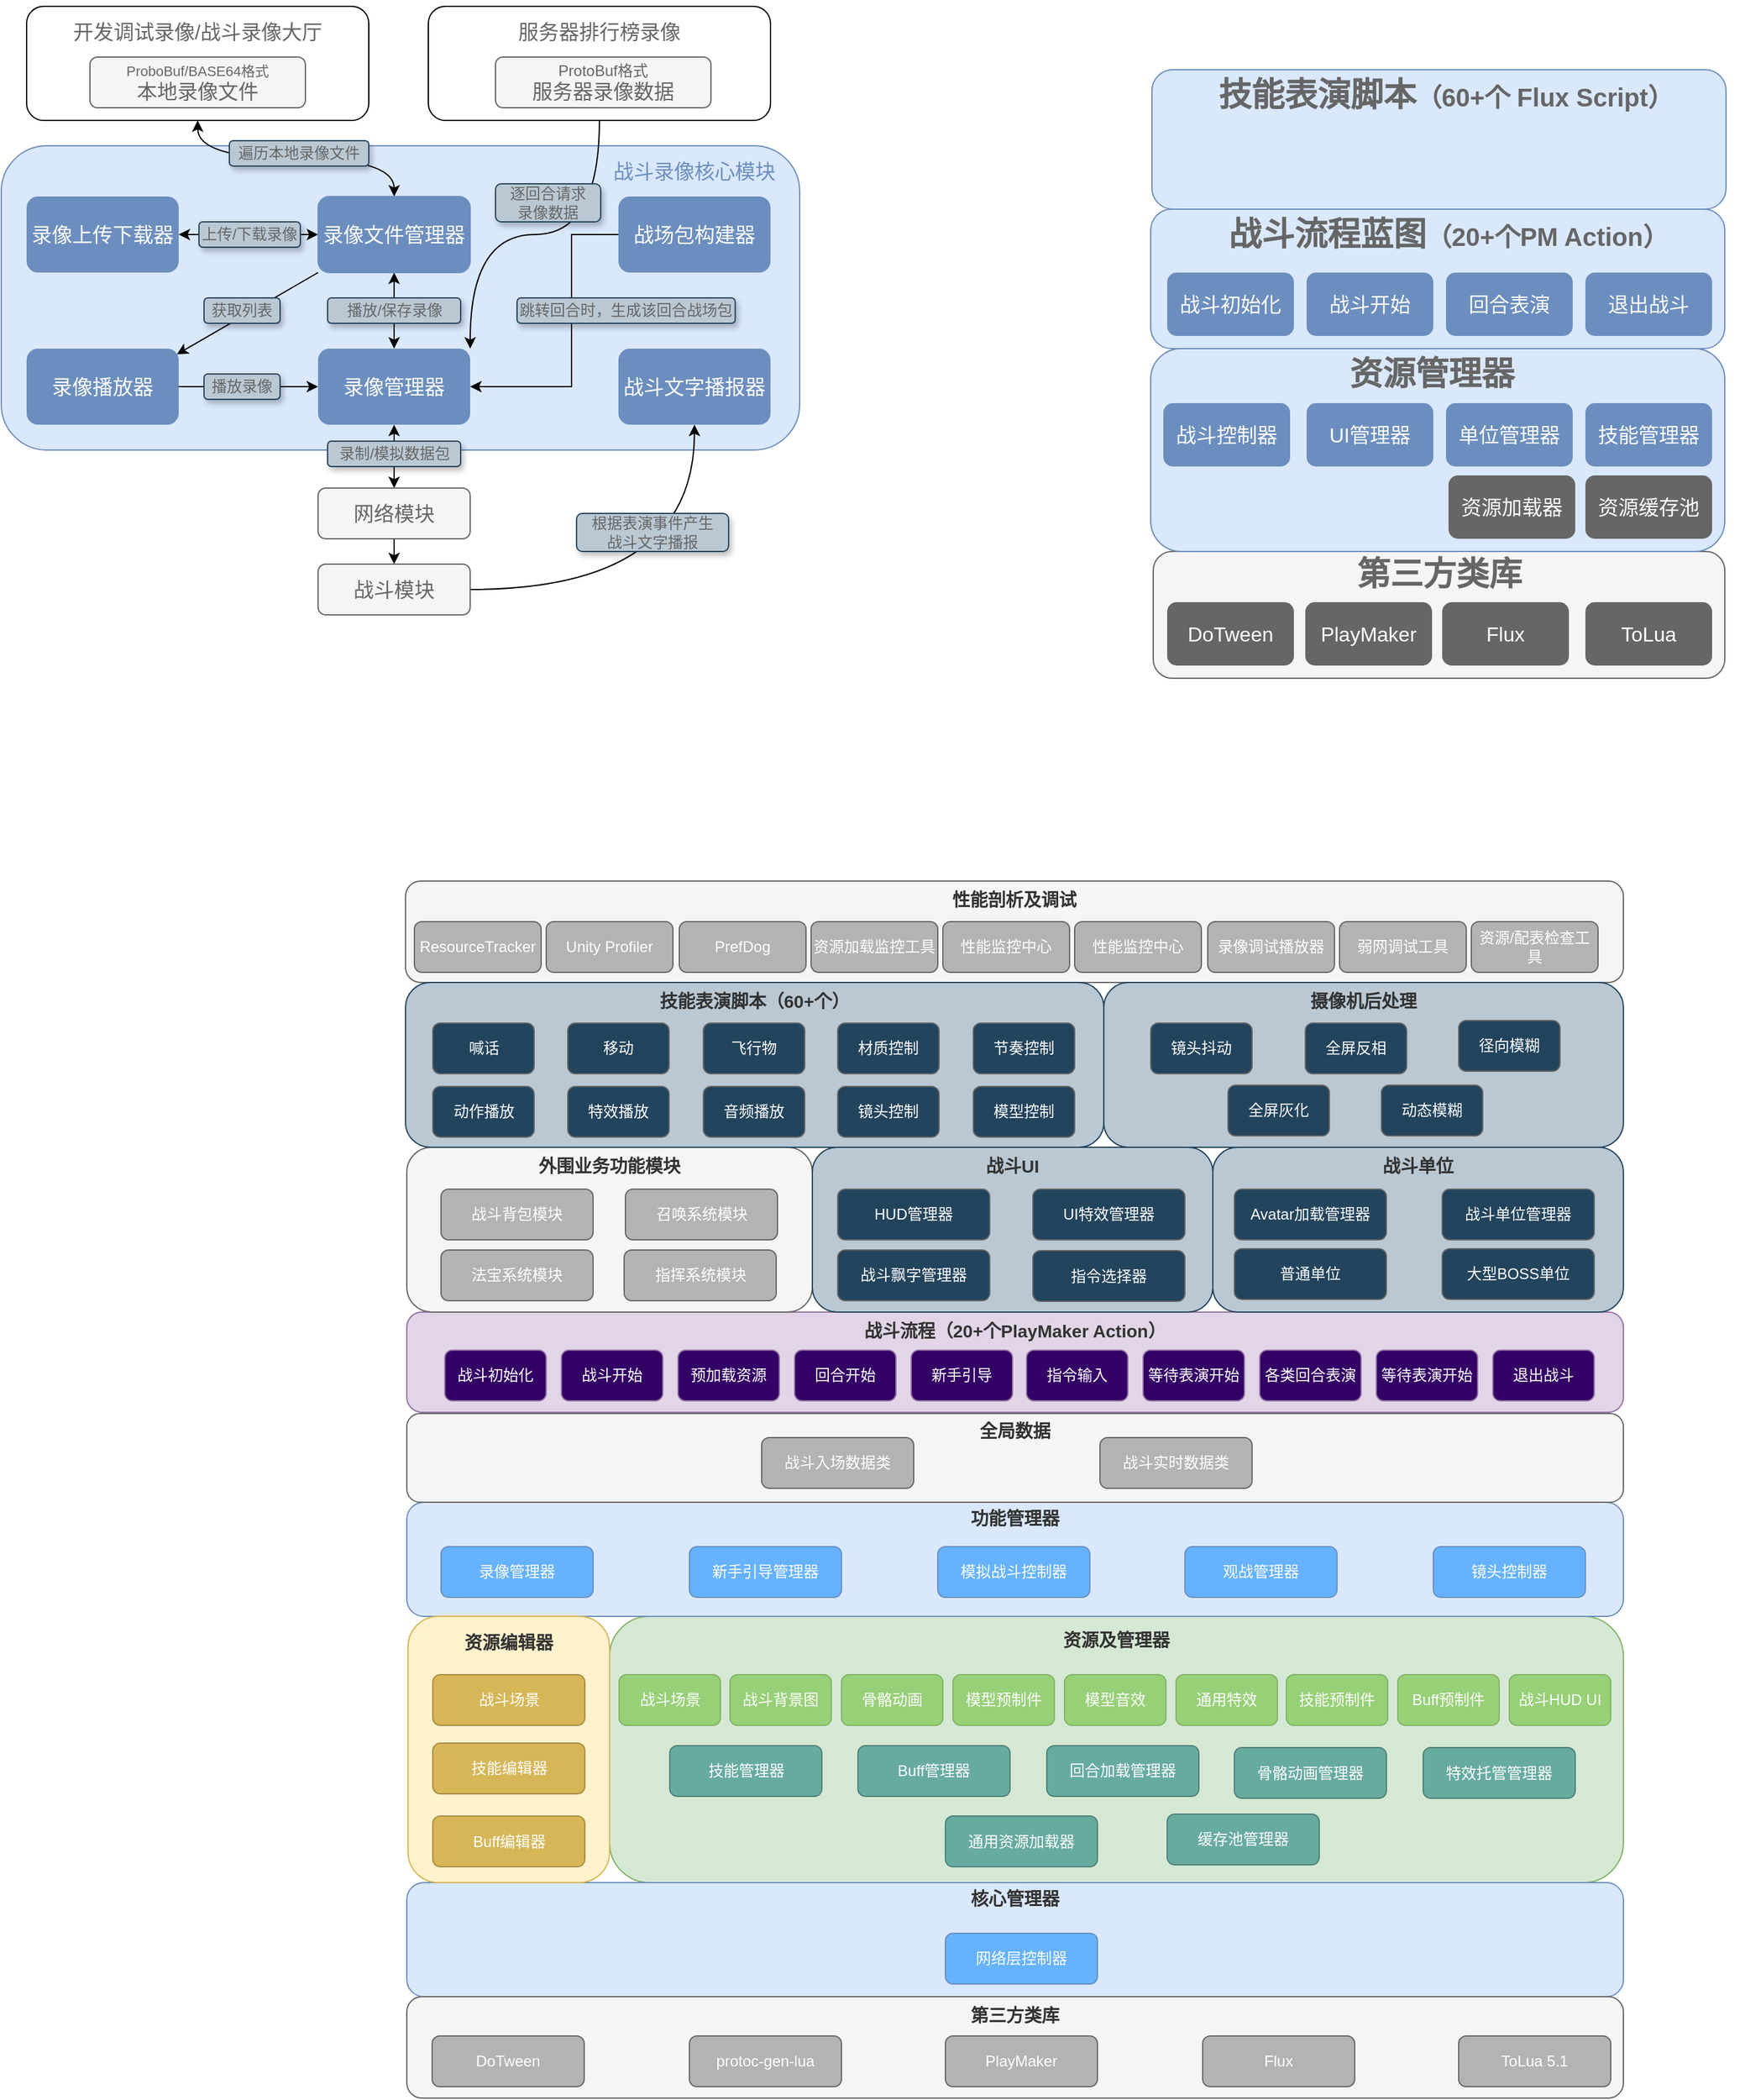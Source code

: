 <mxfile version="12.5.1" type="github">
  <diagram id="XMVOGbKt86vhYoANAY7P" name="Page-1">
    <mxGraphModel dx="2500" dy="933" grid="1" gridSize="10" guides="1" tooltips="1" connect="1" arrows="1" fold="1" page="1" pageScale="1" pageWidth="827" pageHeight="1169" math="0" shadow="0">
      <root>
        <mxCell id="0"/>
        <mxCell id="1" parent="0"/>
        <mxCell id="bwAEqejOgfns9-r_lzPc-129" value="" style="rounded=1;whiteSpace=wrap;html=1;fillColor=#f5f5f5;strokeColor=#666666;fontColor=#333333;" vertex="1" parent="1">
          <mxGeometry x="829" y="510" width="451" height="100" as="geometry"/>
        </mxCell>
        <mxCell id="bwAEqejOgfns9-r_lzPc-1" value="&lt;font style=&quot;font-size: 18px&quot;&gt;&lt;b style=&quot;font-size: 14px&quot;&gt;&lt;font color=&quot;#333333&quot; style=&quot;font-size: 14px&quot;&gt;资源及管理器&lt;br&gt;&lt;br&gt;&lt;br&gt;&lt;br&gt;&lt;br&gt;&lt;br&gt;&lt;br&gt;&lt;br&gt;&lt;/font&gt;&lt;/b&gt;&lt;br&gt;&lt;/font&gt;" style="rounded=1;whiteSpace=wrap;html=1;strokeColor=#82b366;fillColor=#d5e8d4;" vertex="1" parent="1">
          <mxGeometry x="400" y="1350" width="800" height="210" as="geometry"/>
        </mxCell>
        <mxCell id="bwAEqejOgfns9-r_lzPc-2" value="&lt;font style=&quot;font-size: 18px&quot;&gt;&lt;b style=&quot;font-size: 14px&quot;&gt;&lt;font color=&quot;#333333&quot; style=&quot;font-size: 14px&quot;&gt;核心管理器&lt;br&gt;&lt;br&gt;&lt;br&gt;&lt;/font&gt;&lt;/b&gt;&lt;br&gt;&lt;/font&gt;" style="rounded=1;whiteSpace=wrap;html=1;strokeColor=#6c8ebf;fillColor=#dae8fc;" vertex="1" parent="1">
          <mxGeometry x="240" y="1560" width="960" height="90" as="geometry"/>
        </mxCell>
        <mxCell id="bwAEqejOgfns9-r_lzPc-3" value="&lt;font color=&quot;#ffffff&quot;&gt;网络层控制器&lt;/font&gt;" style="rounded=1;whiteSpace=wrap;html=1;fillColor=#66B2FF;strokeColor=#6c8ebf;" vertex="1" parent="1">
          <mxGeometry x="665" y="1600" width="120" height="40" as="geometry"/>
        </mxCell>
        <mxCell id="bwAEqejOgfns9-r_lzPc-4" value="&lt;font color=&quot;#ffffff&quot;&gt;骨骼动画管理器&lt;/font&gt;" style="rounded=1;whiteSpace=wrap;html=1;fillColor=#67AB9F;strokeColor=#4D8077;" vertex="1" parent="1">
          <mxGeometry x="893" y="1453.5" width="120" height="40" as="geometry"/>
        </mxCell>
        <mxCell id="bwAEqejOgfns9-r_lzPc-5" value="&lt;font color=&quot;#ffffff&quot;&gt;缓存池管理器&lt;/font&gt;" style="rounded=1;whiteSpace=wrap;html=1;fillColor=#67AB9F;strokeColor=#4D8077;" vertex="1" parent="1">
          <mxGeometry x="840" y="1506" width="120" height="40" as="geometry"/>
        </mxCell>
        <mxCell id="bwAEqejOgfns9-r_lzPc-6" value="&lt;font color=&quot;#ffffff&quot;&gt;回合加载管理器&lt;/font&gt;" style="rounded=1;whiteSpace=wrap;html=1;fillColor=#67AB9F;strokeColor=#4D8077;" vertex="1" parent="1">
          <mxGeometry x="745" y="1452" width="120" height="40" as="geometry"/>
        </mxCell>
        <mxCell id="bwAEqejOgfns9-r_lzPc-7" value="&lt;font style=&quot;font-size: 14px&quot;&gt;&lt;font color=&quot;#333333&quot; style=&quot;font-size: 14px&quot;&gt;&lt;b&gt;第三方类库&lt;br&gt;&lt;/b&gt;&lt;/font&gt;&lt;br&gt;&lt;br&gt;&lt;br&gt;&lt;/font&gt;" style="rounded=1;whiteSpace=wrap;html=1;strokeColor=#666666;fillColor=#f5f5f5;fontColor=#333333;" vertex="1" parent="1">
          <mxGeometry x="240" y="1650" width="960" height="80" as="geometry"/>
        </mxCell>
        <mxCell id="bwAEqejOgfns9-r_lzPc-8" value="&lt;font color=&quot;#ffffff&quot;&gt;特效托管管理器&lt;/font&gt;" style="rounded=1;whiteSpace=wrap;html=1;fillColor=#67AB9F;strokeColor=#4D8077;" vertex="1" parent="1">
          <mxGeometry x="1042" y="1453.5" width="120" height="40" as="geometry"/>
        </mxCell>
        <mxCell id="bwAEqejOgfns9-r_lzPc-9" value="&lt;font color=&quot;#ffffff&quot;&gt;DoTween&lt;/font&gt;" style="rounded=1;whiteSpace=wrap;html=1;fillColor=#B3B3B3;strokeColor=#666666;fontColor=#333333;" vertex="1" parent="1">
          <mxGeometry x="260" y="1681" width="120" height="40" as="geometry"/>
        </mxCell>
        <mxCell id="bwAEqejOgfns9-r_lzPc-10" value="&lt;span style=&quot;text-align: left ; white-space: nowrap&quot;&gt;&lt;font color=&quot;#ffffff&quot;&gt;protoc-gen-lua&lt;/font&gt;&lt;/span&gt;" style="rounded=1;whiteSpace=wrap;html=1;fillColor=#B3B3B3;strokeColor=#666666;fontColor=#333333;" vertex="1" parent="1">
          <mxGeometry x="463" y="1681" width="120" height="40" as="geometry"/>
        </mxCell>
        <mxCell id="bwAEqejOgfns9-r_lzPc-11" value="&lt;span style=&quot;text-align: left ; white-space: nowrap&quot;&gt;&lt;font color=&quot;#ffffff&quot;&gt;PlayMaker&lt;br&gt;&lt;/font&gt;&lt;/span&gt;" style="rounded=1;whiteSpace=wrap;html=1;fillColor=#B3B3B3;strokeColor=#666666;fontColor=#333333;" vertex="1" parent="1">
          <mxGeometry x="665" y="1681" width="120" height="40" as="geometry"/>
        </mxCell>
        <mxCell id="bwAEqejOgfns9-r_lzPc-12" value="&lt;span style=&quot;text-align: left ; white-space: nowrap&quot;&gt;&lt;font color=&quot;#ffffff&quot;&gt;Flux&lt;br&gt;&lt;/font&gt;&lt;/span&gt;" style="rounded=1;whiteSpace=wrap;html=1;fillColor=#B3B3B3;strokeColor=#666666;fontColor=#333333;" vertex="1" parent="1">
          <mxGeometry x="868" y="1681" width="120" height="40" as="geometry"/>
        </mxCell>
        <mxCell id="bwAEqejOgfns9-r_lzPc-13" value="&lt;span style=&quot;text-align: left ; white-space: nowrap&quot;&gt;&lt;font color=&quot;#ffffff&quot;&gt;ToLua 5.1&lt;br&gt;&lt;/font&gt;&lt;/span&gt;" style="rounded=1;whiteSpace=wrap;html=1;fillColor=#B3B3B3;strokeColor=#666666;fontColor=#333333;" vertex="1" parent="1">
          <mxGeometry x="1070" y="1681" width="120" height="40" as="geometry"/>
        </mxCell>
        <mxCell id="bwAEqejOgfns9-r_lzPc-14" value="&lt;font color=&quot;#ffffff&quot;&gt;骨骼动画&lt;/font&gt;" style="rounded=1;whiteSpace=wrap;html=1;fillColor=#97D077;strokeColor=#82B366;" vertex="1" parent="1">
          <mxGeometry x="583" y="1396" width="80" height="40" as="geometry"/>
        </mxCell>
        <mxCell id="bwAEqejOgfns9-r_lzPc-15" value="&lt;font color=&quot;#ffffff&quot;&gt;模型预制件&lt;/font&gt;" style="rounded=1;whiteSpace=wrap;html=1;fillColor=#97D077;strokeColor=#82B366;" vertex="1" parent="1">
          <mxGeometry x="671" y="1396" width="80" height="40" as="geometry"/>
        </mxCell>
        <mxCell id="bwAEqejOgfns9-r_lzPc-16" value="&lt;font color=&quot;#ffffff&quot;&gt;Buff预制件&lt;/font&gt;" style="rounded=1;whiteSpace=wrap;html=1;fillColor=#97D077;strokeColor=#82B366;" vertex="1" parent="1">
          <mxGeometry x="1022" y="1396" width="80" height="40" as="geometry"/>
        </mxCell>
        <mxCell id="bwAEqejOgfns9-r_lzPc-17" value="&lt;font color=&quot;#ffffff&quot;&gt;通用特效&lt;/font&gt;" style="rounded=1;whiteSpace=wrap;html=1;fillColor=#97D077;strokeColor=#82B366;" vertex="1" parent="1">
          <mxGeometry x="847" y="1396" width="80" height="40" as="geometry"/>
        </mxCell>
        <mxCell id="bwAEqejOgfns9-r_lzPc-18" value="&lt;font color=&quot;#ffffff&quot;&gt;战斗场景&lt;/font&gt;" style="rounded=1;whiteSpace=wrap;html=1;fillColor=#97D077;strokeColor=#82B366;" vertex="1" parent="1">
          <mxGeometry x="407.5" y="1396" width="80" height="40" as="geometry"/>
        </mxCell>
        <mxCell id="bwAEqejOgfns9-r_lzPc-19" value="&lt;font color=&quot;#ffffff&quot;&gt;技能预制件&lt;/font&gt;" style="rounded=1;whiteSpace=wrap;html=1;fillColor=#97D077;strokeColor=#82B366;" vertex="1" parent="1">
          <mxGeometry x="934" y="1396" width="80" height="40" as="geometry"/>
        </mxCell>
        <mxCell id="bwAEqejOgfns9-r_lzPc-20" value="&lt;font color=&quot;#ffffff&quot;&gt;战斗HUD UI&lt;br&gt;&lt;/font&gt;" style="rounded=1;whiteSpace=wrap;html=1;fillColor=#97D077;strokeColor=#82B366;" vertex="1" parent="1">
          <mxGeometry x="1110" y="1396" width="80" height="40" as="geometry"/>
        </mxCell>
        <mxCell id="bwAEqejOgfns9-r_lzPc-21" value="&lt;font color=&quot;#ffffff&quot;&gt;战斗背景图&lt;/font&gt;" style="rounded=1;whiteSpace=wrap;html=1;fillColor=#97D077;strokeColor=#82B366;" vertex="1" parent="1">
          <mxGeometry x="495" y="1396" width="80" height="40" as="geometry"/>
        </mxCell>
        <mxCell id="bwAEqejOgfns9-r_lzPc-22" value="&lt;font color=&quot;#ffffff&quot;&gt;模型音效&lt;/font&gt;" style="rounded=1;whiteSpace=wrap;html=1;fillColor=#97D077;strokeColor=#82B366;" vertex="1" parent="1">
          <mxGeometry x="759" y="1396" width="80" height="40" as="geometry"/>
        </mxCell>
        <mxCell id="bwAEqejOgfns9-r_lzPc-23" value="&lt;font color=&quot;#ffffff&quot;&gt;通用资源加载器&lt;/font&gt;" style="rounded=1;whiteSpace=wrap;html=1;fillColor=#67AB9F;strokeColor=#4D8077;" vertex="1" parent="1">
          <mxGeometry x="665" y="1507.5" width="120" height="40" as="geometry"/>
        </mxCell>
        <mxCell id="bwAEqejOgfns9-r_lzPc-24" value="&lt;font style=&quot;font-size: 18px&quot;&gt;&lt;b style=&quot;font-size: 14px&quot;&gt;&lt;font color=&quot;#333333&quot; style=&quot;font-size: 14px&quot;&gt;功能管理器&lt;br&gt;&lt;br&gt;&lt;br&gt;&lt;/font&gt;&lt;/b&gt;&lt;br&gt;&lt;/font&gt;" style="rounded=1;whiteSpace=wrap;html=1;strokeColor=#6c8ebf;fillColor=#dae8fc;" vertex="1" parent="1">
          <mxGeometry x="240" y="1260" width="960" height="90" as="geometry"/>
        </mxCell>
        <mxCell id="bwAEqejOgfns9-r_lzPc-25" value="&lt;span style=&quot;color: rgb(255 , 255 , 255)&quot;&gt;录像管理器&lt;/span&gt;" style="rounded=1;whiteSpace=wrap;html=1;fillColor=#66B2FF;strokeColor=#6c8ebf;" vertex="1" parent="1">
          <mxGeometry x="267" y="1295" width="120" height="40" as="geometry"/>
        </mxCell>
        <mxCell id="bwAEqejOgfns9-r_lzPc-26" value="&lt;span style=&quot;color: rgb(255 , 255 , 255)&quot;&gt;新手引导管理器&lt;/span&gt;" style="rounded=1;whiteSpace=wrap;html=1;fillColor=#66B2FF;strokeColor=#6c8ebf;" vertex="1" parent="1">
          <mxGeometry x="463" y="1295" width="120" height="40" as="geometry"/>
        </mxCell>
        <mxCell id="bwAEqejOgfns9-r_lzPc-27" value="&lt;span style=&quot;color: rgb(255 , 255 , 255)&quot;&gt;模拟战斗控制器&lt;/span&gt;" style="rounded=1;whiteSpace=wrap;html=1;fillColor=#66B2FF;strokeColor=#6c8ebf;" vertex="1" parent="1">
          <mxGeometry x="659" y="1295" width="120" height="40" as="geometry"/>
        </mxCell>
        <mxCell id="bwAEqejOgfns9-r_lzPc-28" value="&lt;span style=&quot;color: rgb(255 , 255 , 255)&quot;&gt;观战管理器&lt;/span&gt;" style="rounded=1;whiteSpace=wrap;html=1;fillColor=#66B2FF;strokeColor=#6c8ebf;" vertex="1" parent="1">
          <mxGeometry x="854" y="1295" width="120" height="40" as="geometry"/>
        </mxCell>
        <mxCell id="bwAEqejOgfns9-r_lzPc-29" value="&lt;span style=&quot;color: rgb(255 , 255 , 255)&quot;&gt;镜头控制器&lt;/span&gt;" style="rounded=1;whiteSpace=wrap;html=1;fillColor=#66B2FF;strokeColor=#6c8ebf;" vertex="1" parent="1">
          <mxGeometry x="1050" y="1295" width="120" height="40" as="geometry"/>
        </mxCell>
        <mxCell id="bwAEqejOgfns9-r_lzPc-30" value="&lt;font style=&quot;font-size: 18px&quot;&gt;&lt;b style=&quot;font-size: 14px&quot;&gt;&lt;font color=&quot;#333333&quot; style=&quot;font-size: 14px&quot;&gt;&lt;br&gt;全局数据&lt;br&gt;&lt;br&gt;&lt;br&gt;&lt;/font&gt;&lt;/b&gt;&lt;br&gt;&lt;/font&gt;" style="rounded=1;whiteSpace=wrap;html=1;strokeColor=#666666;fillColor=#f5f5f5;fontColor=#333333;" vertex="1" parent="1">
          <mxGeometry x="240" y="1190" width="960" height="70" as="geometry"/>
        </mxCell>
        <mxCell id="bwAEqejOgfns9-r_lzPc-31" value="&lt;font color=&quot;#ffffff&quot;&gt;战斗入场数据类&lt;/font&gt;" style="rounded=1;whiteSpace=wrap;html=1;fillColor=#B3B3B3;strokeColor=#666666;fontColor=#333333;" vertex="1" parent="1">
          <mxGeometry x="520" y="1209" width="120" height="40" as="geometry"/>
        </mxCell>
        <mxCell id="bwAEqejOgfns9-r_lzPc-32" value="&lt;font color=&quot;#ffffff&quot;&gt;战斗实时数据类&lt;/font&gt;" style="rounded=1;whiteSpace=wrap;html=1;fillColor=#B3B3B3;strokeColor=#666666;fontColor=#333333;" vertex="1" parent="1">
          <mxGeometry x="787" y="1209" width="120" height="40" as="geometry"/>
        </mxCell>
        <mxCell id="bwAEqejOgfns9-r_lzPc-33" value="&lt;font style=&quot;font-size: 14px&quot;&gt;&lt;b style=&quot;color: rgb(51 , 51 , 51)&quot;&gt;战斗流程（20+个PlayMaker Action）&lt;/b&gt;&lt;b style=&quot;font-size: 14px&quot;&gt;&lt;font color=&quot;#333333&quot; style=&quot;font-size: 14px&quot;&gt;&lt;br&gt;&lt;br&gt;&lt;br&gt;&lt;/font&gt;&lt;/b&gt;&lt;br&gt;&lt;/font&gt;" style="rounded=1;whiteSpace=wrap;html=1;fillColor=#e1d5e7;strokeColor=#9673a6;" vertex="1" parent="1">
          <mxGeometry x="240" y="1110" width="960" height="79" as="geometry"/>
        </mxCell>
        <mxCell id="bwAEqejOgfns9-r_lzPc-34" value="&lt;span style=&quot;color: rgb(255 , 255 , 255)&quot;&gt;战斗初始化&lt;/span&gt;" style="rounded=1;whiteSpace=wrap;html=1;fillColor=#330066;strokeColor=#9673A6;" vertex="1" parent="1">
          <mxGeometry x="270" y="1140" width="80" height="40" as="geometry"/>
        </mxCell>
        <mxCell id="bwAEqejOgfns9-r_lzPc-35" value="&lt;span style=&quot;color: rgb(255 , 255 , 255)&quot;&gt;等待表演开始&lt;/span&gt;" style="rounded=1;whiteSpace=wrap;html=1;fillColor=#330066;strokeColor=#9673A6;" vertex="1" parent="1">
          <mxGeometry x="1005" y="1140" width="80" height="40" as="geometry"/>
        </mxCell>
        <mxCell id="bwAEqejOgfns9-r_lzPc-36" value="&lt;span style=&quot;color: rgb(255 , 255 , 255)&quot;&gt;战斗开始&lt;/span&gt;" style="rounded=1;whiteSpace=wrap;html=1;fillColor=#330066;strokeColor=#9673A6;" vertex="1" parent="1">
          <mxGeometry x="362" y="1140" width="80" height="40" as="geometry"/>
        </mxCell>
        <mxCell id="bwAEqejOgfns9-r_lzPc-37" value="&lt;span style=&quot;color: rgb(255 , 255 , 255)&quot;&gt;预加载资源&lt;/span&gt;" style="rounded=1;whiteSpace=wrap;html=1;fillColor=#330066;strokeColor=#9673A6;" vertex="1" parent="1">
          <mxGeometry x="454" y="1140" width="80" height="40" as="geometry"/>
        </mxCell>
        <mxCell id="bwAEqejOgfns9-r_lzPc-38" value="&lt;span style=&quot;color: rgb(255 , 255 , 255)&quot;&gt;回合开始&lt;/span&gt;" style="rounded=1;whiteSpace=wrap;html=1;fillColor=#330066;strokeColor=#9673A6;" vertex="1" parent="1">
          <mxGeometry x="546" y="1140" width="80" height="40" as="geometry"/>
        </mxCell>
        <mxCell id="bwAEqejOgfns9-r_lzPc-39" value="&lt;span style=&quot;color: rgb(255 , 255 , 255)&quot;&gt;新手引导&lt;/span&gt;" style="rounded=1;whiteSpace=wrap;html=1;fillColor=#330066;strokeColor=#9673A6;" vertex="1" parent="1">
          <mxGeometry x="638" y="1140" width="80" height="40" as="geometry"/>
        </mxCell>
        <mxCell id="bwAEqejOgfns9-r_lzPc-40" value="&lt;span style=&quot;color: rgb(255 , 255 , 255)&quot;&gt;指令输入&lt;/span&gt;" style="rounded=1;whiteSpace=wrap;html=1;fillColor=#330066;strokeColor=#9673A6;" vertex="1" parent="1">
          <mxGeometry x="729" y="1140" width="80" height="40" as="geometry"/>
        </mxCell>
        <mxCell id="bwAEqejOgfns9-r_lzPc-41" value="&lt;font color=&quot;#ffffff&quot;&gt;等待表演开始&lt;/font&gt;" style="rounded=1;whiteSpace=wrap;html=1;fillColor=#330066;strokeColor=#9673A6;" vertex="1" parent="1">
          <mxGeometry x="821" y="1140" width="80" height="40" as="geometry"/>
        </mxCell>
        <mxCell id="bwAEqejOgfns9-r_lzPc-42" value="&lt;font color=&quot;#ffffff&quot;&gt;各类回合表演&lt;/font&gt;" style="rounded=1;whiteSpace=wrap;html=1;fillColor=#330066;strokeColor=#9673A6;" vertex="1" parent="1">
          <mxGeometry x="913" y="1140" width="80" height="40" as="geometry"/>
        </mxCell>
        <mxCell id="bwAEqejOgfns9-r_lzPc-43" value="&lt;span style=&quot;color: rgb(255 , 255 , 255)&quot;&gt;退出战斗&lt;/span&gt;" style="rounded=1;whiteSpace=wrap;html=1;fillColor=#330066;strokeColor=#9673A6;" vertex="1" parent="1">
          <mxGeometry x="1097" y="1140" width="80" height="40" as="geometry"/>
        </mxCell>
        <mxCell id="bwAEqejOgfns9-r_lzPc-44" value="&lt;font style=&quot;font-size: 14px&quot;&gt;&lt;b style=&quot;color: rgb(51 , 51 , 51)&quot;&gt;资源编辑器&lt;/b&gt;&lt;b style=&quot;font-size: 14px&quot;&gt;&lt;font color=&quot;#333333&quot; style=&quot;font-size: 14px&quot;&gt;&lt;br&gt;&lt;br&gt;&lt;br&gt;&lt;br&gt;&lt;br&gt;&lt;br&gt;&lt;br&gt;&lt;br&gt;&lt;br&gt;&lt;br&gt;&lt;/font&gt;&lt;/b&gt;&lt;br&gt;&lt;/font&gt;" style="rounded=1;whiteSpace=wrap;html=1;fillColor=#FFF2CC;strokeColor=#d6b656;" vertex="1" parent="1">
          <mxGeometry x="241" y="1350" width="159" height="210" as="geometry"/>
        </mxCell>
        <mxCell id="bwAEqejOgfns9-r_lzPc-45" value="&lt;font color=&quot;#ffffff&quot;&gt;战斗场景&lt;/font&gt;" style="rounded=1;whiteSpace=wrap;html=1;fillColor=#D6B656;strokeColor=#A68C42;" vertex="1" parent="1">
          <mxGeometry x="260.5" y="1396" width="120" height="40" as="geometry"/>
        </mxCell>
        <mxCell id="bwAEqejOgfns9-r_lzPc-46" value="&lt;font color=&quot;#ffffff&quot;&gt;技能编辑器&lt;/font&gt;" style="rounded=1;whiteSpace=wrap;html=1;fillColor=#D6B656;strokeColor=#A68C42;fontColor=#ffffff;" vertex="1" parent="1">
          <mxGeometry x="260.5" y="1450" width="120" height="40" as="geometry"/>
        </mxCell>
        <mxCell id="bwAEqejOgfns9-r_lzPc-47" value="&lt;font color=&quot;#ffffff&quot;&gt;Buff编辑器&lt;/font&gt;" style="rounded=1;whiteSpace=wrap;html=1;fillColor=#D6B656;strokeColor=#A68C42;fontColor=#ffffff;" vertex="1" parent="1">
          <mxGeometry x="260.5" y="1507.5" width="120" height="40" as="geometry"/>
        </mxCell>
        <mxCell id="bwAEqejOgfns9-r_lzPc-48" value="&lt;font style=&quot;font-size: 14px&quot;&gt;&lt;b style=&quot;color: rgb(51 , 51 , 51)&quot;&gt;外围业务功能模块&lt;/b&gt;&lt;b style=&quot;font-size: 14px&quot;&gt;&lt;font color=&quot;#333333&quot; style=&quot;font-size: 14px&quot;&gt;&lt;br&gt;&lt;br&gt;&lt;br&gt;&lt;br&gt;&lt;br&gt;&lt;br&gt;&lt;/font&gt;&lt;/b&gt;&lt;br&gt;&lt;/font&gt;" style="rounded=1;whiteSpace=wrap;html=1;fillColor=#f5f5f5;strokeColor=#666666;fontColor=#333333;" vertex="1" parent="1">
          <mxGeometry x="240" y="980" width="320" height="130" as="geometry"/>
        </mxCell>
        <mxCell id="bwAEqejOgfns9-r_lzPc-49" value="&lt;font color=&quot;#ffffff&quot;&gt;战斗背包模块&lt;/font&gt;" style="rounded=1;whiteSpace=wrap;html=1;fillColor=#B3B3B3;strokeColor=#666666;fontColor=#333333;" vertex="1" parent="1">
          <mxGeometry x="267" y="1013" width="120" height="40" as="geometry"/>
        </mxCell>
        <mxCell id="bwAEqejOgfns9-r_lzPc-50" value="&lt;font color=&quot;#ffffff&quot;&gt;召唤系统模块&lt;/font&gt;" style="rounded=1;whiteSpace=wrap;html=1;fillColor=#B3B3B3;strokeColor=#666666;fontColor=#333333;" vertex="1" parent="1">
          <mxGeometry x="412.5" y="1013" width="120" height="40" as="geometry"/>
        </mxCell>
        <mxCell id="bwAEqejOgfns9-r_lzPc-51" value="&lt;font color=&quot;#ffffff&quot;&gt;法宝系统模块&lt;/font&gt;" style="rounded=1;whiteSpace=wrap;html=1;fillColor=#B3B3B3;strokeColor=#666666;fontColor=#333333;" vertex="1" parent="1">
          <mxGeometry x="267" y="1061" width="120" height="40" as="geometry"/>
        </mxCell>
        <mxCell id="bwAEqejOgfns9-r_lzPc-52" value="&lt;font color=&quot;#ffffff&quot;&gt;指挥系统模块&lt;/font&gt;" style="rounded=1;whiteSpace=wrap;html=1;fillColor=#B3B3B3;strokeColor=#666666;fontColor=#333333;" vertex="1" parent="1">
          <mxGeometry x="411.5" y="1061" width="120" height="40" as="geometry"/>
        </mxCell>
        <mxCell id="bwAEqejOgfns9-r_lzPc-53" value="&lt;font style=&quot;font-size: 14px&quot;&gt;&lt;b style=&quot;color: rgb(51 , 51 , 51)&quot;&gt;战斗UI&lt;/b&gt;&lt;b style=&quot;font-size: 14px&quot;&gt;&lt;font color=&quot;#333333&quot; style=&quot;font-size: 14px&quot;&gt;&lt;br&gt;&lt;br&gt;&lt;br&gt;&lt;br&gt;&lt;br&gt;&lt;br&gt;&lt;/font&gt;&lt;/b&gt;&lt;br&gt;&lt;/font&gt;" style="rounded=1;whiteSpace=wrap;html=1;fillColor=#bac8d3;strokeColor=#23445d;" vertex="1" parent="1">
          <mxGeometry x="560" y="980" width="316" height="130" as="geometry"/>
        </mxCell>
        <mxCell id="bwAEqejOgfns9-r_lzPc-54" value="&lt;font color=&quot;#ffffff&quot;&gt;HUD管理器&lt;/font&gt;" style="rounded=1;whiteSpace=wrap;html=1;fillColor=#23445D;strokeColor=#666666;fontColor=#333333;" vertex="1" parent="1">
          <mxGeometry x="580" y="1013" width="120" height="40" as="geometry"/>
        </mxCell>
        <mxCell id="bwAEqejOgfns9-r_lzPc-55" value="&lt;font color=&quot;#ffffff&quot;&gt;UI特效管理器&lt;/font&gt;" style="rounded=1;whiteSpace=wrap;html=1;fillColor=#23445D;strokeColor=#666666;fontColor=#333333;" vertex="1" parent="1">
          <mxGeometry x="734" y="1013" width="120" height="40" as="geometry"/>
        </mxCell>
        <mxCell id="bwAEqejOgfns9-r_lzPc-56" value="&lt;font color=&quot;#ffffff&quot;&gt;战斗飘字管理器&lt;/font&gt;" style="rounded=1;whiteSpace=wrap;html=1;fillColor=#23445D;strokeColor=#666666;fontColor=#333333;" vertex="1" parent="1">
          <mxGeometry x="580" y="1061" width="120" height="40" as="geometry"/>
        </mxCell>
        <mxCell id="bwAEqejOgfns9-r_lzPc-57" value="&lt;font color=&quot;#ffffff&quot;&gt;指令选择器&lt;/font&gt;" style="rounded=1;whiteSpace=wrap;html=1;fillColor=#23445D;strokeColor=#666666;fontColor=#333333;" vertex="1" parent="1">
          <mxGeometry x="734" y="1061.5" width="120" height="40" as="geometry"/>
        </mxCell>
        <mxCell id="bwAEqejOgfns9-r_lzPc-58" value="&lt;font style=&quot;font-size: 14px&quot;&gt;&lt;b style=&quot;color: rgb(51 , 51 , 51)&quot;&gt;战斗单位&lt;/b&gt;&lt;b style=&quot;font-size: 14px&quot;&gt;&lt;font color=&quot;#333333&quot; style=&quot;font-size: 14px&quot;&gt;&lt;br&gt;&lt;br&gt;&lt;br&gt;&lt;br&gt;&lt;br&gt;&lt;br&gt;&lt;/font&gt;&lt;/b&gt;&lt;br&gt;&lt;/font&gt;" style="rounded=1;whiteSpace=wrap;html=1;fillColor=#bac8d3;strokeColor=#23445d;" vertex="1" parent="1">
          <mxGeometry x="876" y="980" width="324" height="130" as="geometry"/>
        </mxCell>
        <mxCell id="bwAEqejOgfns9-r_lzPc-59" value="&lt;font color=&quot;#ffffff&quot;&gt;Avatar加载管理器&lt;/font&gt;" style="rounded=1;whiteSpace=wrap;html=1;fillColor=#23445D;strokeColor=#666666;" vertex="1" parent="1">
          <mxGeometry x="893" y="1013" width="120" height="40" as="geometry"/>
        </mxCell>
        <mxCell id="bwAEqejOgfns9-r_lzPc-60" value="&lt;font color=&quot;#ffffff&quot;&gt;战斗单位管理器&lt;/font&gt;" style="rounded=1;whiteSpace=wrap;html=1;fillColor=#23445D;strokeColor=#666666;" vertex="1" parent="1">
          <mxGeometry x="1057" y="1013" width="120" height="40" as="geometry"/>
        </mxCell>
        <mxCell id="bwAEqejOgfns9-r_lzPc-61" value="&lt;font color=&quot;#ffffff&quot;&gt;普通单位&lt;/font&gt;" style="rounded=1;whiteSpace=wrap;html=1;fillColor=#23445D;strokeColor=#666666;" vertex="1" parent="1">
          <mxGeometry x="893" y="1060" width="120" height="40" as="geometry"/>
        </mxCell>
        <mxCell id="bwAEqejOgfns9-r_lzPc-62" value="&lt;font color=&quot;#ffffff&quot;&gt;大型BOSS单位&lt;/font&gt;" style="rounded=1;whiteSpace=wrap;html=1;fillColor=#23445D;strokeColor=#666666;" vertex="1" parent="1">
          <mxGeometry x="1057" y="1060" width="120" height="40" as="geometry"/>
        </mxCell>
        <mxCell id="bwAEqejOgfns9-r_lzPc-63" value="&lt;font style=&quot;font-size: 14px&quot;&gt;&lt;b&gt;性能剖析及调试&lt;/b&gt;&lt;b style=&quot;font-size: 14px&quot;&gt;&lt;font color=&quot;#333333&quot; style=&quot;font-size: 14px&quot;&gt;&lt;br&gt;&lt;br&gt;&lt;br&gt;&lt;/font&gt;&lt;/b&gt;&lt;br&gt;&lt;/font&gt;" style="rounded=1;whiteSpace=wrap;html=1;fillColor=#f5f5f5;strokeColor=#666666;fontColor=#333333;" vertex="1" parent="1">
          <mxGeometry x="239" y="770" width="961" height="80" as="geometry"/>
        </mxCell>
        <mxCell id="bwAEqejOgfns9-r_lzPc-64" value="&lt;span style=&quot;color: rgb(255 , 255 , 255)&quot;&gt;&lt;font style=&quot;font-size: 12px&quot;&gt;ResourceTracker&lt;/font&gt;&lt;/span&gt;" style="rounded=1;whiteSpace=wrap;html=1;fillColor=#B3B3B3;strokeColor=#666666;fontColor=#333333;" vertex="1" parent="1">
          <mxGeometry x="246" y="802" width="100" height="40" as="geometry"/>
        </mxCell>
        <mxCell id="bwAEqejOgfns9-r_lzPc-65" value="&lt;span style=&quot;color: rgb(255 , 255 , 255)&quot;&gt;Unity Profiler&lt;/span&gt;" style="rounded=1;whiteSpace=wrap;html=1;fillColor=#B3B3B3;strokeColor=#666666;fontColor=#333333;" vertex="1" parent="1">
          <mxGeometry x="350" y="802" width="100" height="40" as="geometry"/>
        </mxCell>
        <mxCell id="bwAEqejOgfns9-r_lzPc-66" value="&lt;span style=&quot;color: rgb(255 , 255 , 255)&quot;&gt;PrefDog&lt;/span&gt;" style="rounded=1;whiteSpace=wrap;html=1;fillColor=#B3B3B3;strokeColor=#666666;fontColor=#333333;" vertex="1" parent="1">
          <mxGeometry x="455" y="802" width="100" height="40" as="geometry"/>
        </mxCell>
        <mxCell id="bwAEqejOgfns9-r_lzPc-67" value="&lt;span style=&quot;color: rgb(255 , 255 , 255)&quot;&gt;资源加载监控工具&lt;/span&gt;" style="rounded=1;whiteSpace=wrap;html=1;fillColor=#B3B3B3;strokeColor=#666666;fontColor=#333333;" vertex="1" parent="1">
          <mxGeometry x="559" y="802" width="100" height="40" as="geometry"/>
        </mxCell>
        <mxCell id="bwAEqejOgfns9-r_lzPc-68" value="&lt;span style=&quot;color: rgb(255 , 255 , 255)&quot;&gt;性能监控中心&lt;/span&gt;" style="rounded=1;whiteSpace=wrap;html=1;fillColor=#B3B3B3;strokeColor=#666666;fontColor=#333333;" vertex="1" parent="1">
          <mxGeometry x="663" y="802" width="100" height="40" as="geometry"/>
        </mxCell>
        <mxCell id="bwAEqejOgfns9-r_lzPc-69" value="&lt;span style=&quot;color: rgb(255 , 255 , 255)&quot;&gt;性能监控中心&lt;/span&gt;" style="rounded=1;whiteSpace=wrap;html=1;fillColor=#B3B3B3;strokeColor=#666666;fontColor=#333333;" vertex="1" parent="1">
          <mxGeometry x="767" y="802" width="100" height="40" as="geometry"/>
        </mxCell>
        <mxCell id="bwAEqejOgfns9-r_lzPc-70" value="&lt;span style=&quot;color: rgb(255 , 255 , 255)&quot;&gt;录像调试播放器&lt;/span&gt;" style="rounded=1;whiteSpace=wrap;html=1;fillColor=#B3B3B3;strokeColor=#666666;fontColor=#333333;" vertex="1" parent="1">
          <mxGeometry x="872" y="802" width="100" height="40" as="geometry"/>
        </mxCell>
        <mxCell id="bwAEqejOgfns9-r_lzPc-71" value="&lt;span style=&quot;color: rgb(255 , 255 , 255)&quot;&gt;弱网调试工具&lt;/span&gt;" style="rounded=1;whiteSpace=wrap;html=1;fillColor=#B3B3B3;strokeColor=#666666;fontColor=#333333;" vertex="1" parent="1">
          <mxGeometry x="976" y="802" width="100" height="40" as="geometry"/>
        </mxCell>
        <mxCell id="bwAEqejOgfns9-r_lzPc-72" value="&lt;span style=&quot;color: rgb(255 , 255 , 255)&quot;&gt;资源/配表检查工具&lt;/span&gt;" style="rounded=1;whiteSpace=wrap;html=1;fillColor=#B3B3B3;strokeColor=#666666;fontColor=#333333;" vertex="1" parent="1">
          <mxGeometry x="1080" y="802" width="100" height="40" as="geometry"/>
        </mxCell>
        <mxCell id="bwAEqejOgfns9-r_lzPc-73" value="&lt;font style=&quot;font-size: 14px&quot;&gt;&lt;b&gt;&lt;font color=&quot;#333333&quot; style=&quot;font-size: 14px&quot;&gt;技能表演脚本（&lt;/font&gt;&lt;/b&gt;&lt;b&gt;&lt;font color=&quot;#333333&quot; style=&quot;font-size: 14px&quot;&gt;60+个&lt;/font&gt;&lt;/b&gt;&lt;b&gt;&lt;font color=&quot;#333333&quot; style=&quot;font-size: 14px&quot;&gt;）&lt;/font&gt;&lt;/b&gt;&lt;b style=&quot;font-size: 14px&quot;&gt;&lt;font color=&quot;#333333&quot; style=&quot;font-size: 14px&quot;&gt;&lt;br&gt;&lt;br&gt;&lt;br&gt;&lt;br&gt;&lt;/font&gt;&lt;/b&gt;&lt;br&gt;&lt;br&gt;&lt;br&gt;&lt;/font&gt;" style="rounded=1;whiteSpace=wrap;html=1;fillColor=#bac8d3;strokeColor=#23445d;" vertex="1" parent="1">
          <mxGeometry x="239" y="850" width="551" height="130" as="geometry"/>
        </mxCell>
        <mxCell id="bwAEqejOgfns9-r_lzPc-74" value="&lt;font color=&quot;#ffffff&quot;&gt;喊话&lt;/font&gt;" style="rounded=1;whiteSpace=wrap;html=1;fillColor=#23445D;strokeColor=#666666;" vertex="1" parent="1">
          <mxGeometry x="260.5" y="882" width="80" height="40" as="geometry"/>
        </mxCell>
        <mxCell id="bwAEqejOgfns9-r_lzPc-75" value="&lt;font color=&quot;#ffffff&quot;&gt;移动&lt;/font&gt;" style="rounded=1;whiteSpace=wrap;html=1;fillColor=#23445D;strokeColor=#666666;" vertex="1" parent="1">
          <mxGeometry x="367" y="882" width="80" height="40" as="geometry"/>
        </mxCell>
        <mxCell id="bwAEqejOgfns9-r_lzPc-76" value="&lt;font color=&quot;#ffffff&quot;&gt;飞行物&lt;/font&gt;" style="rounded=1;whiteSpace=wrap;html=1;fillColor=#23445D;strokeColor=#666666;" vertex="1" parent="1">
          <mxGeometry x="474" y="882" width="80" height="40" as="geometry"/>
        </mxCell>
        <mxCell id="bwAEqejOgfns9-r_lzPc-77" value="&lt;font color=&quot;#ffffff&quot;&gt;材质控制&lt;/font&gt;" style="rounded=1;whiteSpace=wrap;html=1;fillColor=#23445D;strokeColor=#666666;" vertex="1" parent="1">
          <mxGeometry x="580" y="882" width="80" height="40" as="geometry"/>
        </mxCell>
        <mxCell id="bwAEqejOgfns9-r_lzPc-78" value="&lt;font color=&quot;#ffffff&quot;&gt;节奏控制&lt;/font&gt;" style="rounded=1;whiteSpace=wrap;html=1;fillColor=#23445D;strokeColor=#666666;" vertex="1" parent="1">
          <mxGeometry x="687" y="882" width="80" height="40" as="geometry"/>
        </mxCell>
        <mxCell id="bwAEqejOgfns9-r_lzPc-79" value="&lt;font color=&quot;#ffffff&quot;&gt;动作播放&lt;/font&gt;" style="rounded=1;whiteSpace=wrap;html=1;fillColor=#23445D;strokeColor=#666666;" vertex="1" parent="1">
          <mxGeometry x="260.5" y="932" width="80" height="40" as="geometry"/>
        </mxCell>
        <mxCell id="bwAEqejOgfns9-r_lzPc-80" value="&lt;font color=&quot;#ffffff&quot;&gt;特效播放&lt;/font&gt;" style="rounded=1;whiteSpace=wrap;html=1;fillColor=#23445D;strokeColor=#666666;" vertex="1" parent="1">
          <mxGeometry x="367" y="932" width="80" height="40" as="geometry"/>
        </mxCell>
        <mxCell id="bwAEqejOgfns9-r_lzPc-81" value="&lt;font color=&quot;#ffffff&quot;&gt;音频播放&lt;/font&gt;" style="rounded=1;whiteSpace=wrap;html=1;fillColor=#23445D;strokeColor=#666666;" vertex="1" parent="1">
          <mxGeometry x="474" y="932" width="80" height="40" as="geometry"/>
        </mxCell>
        <mxCell id="bwAEqejOgfns9-r_lzPc-82" value="&lt;span style=&quot;color: rgb(255 , 255 , 255)&quot;&gt;镜头控制&lt;/span&gt;" style="rounded=1;whiteSpace=wrap;html=1;fillColor=#23445D;strokeColor=#666666;" vertex="1" parent="1">
          <mxGeometry x="580" y="932" width="80" height="40" as="geometry"/>
        </mxCell>
        <mxCell id="bwAEqejOgfns9-r_lzPc-83" value="&lt;span style=&quot;color: rgb(255 , 255 , 255)&quot;&gt;模型控制&lt;/span&gt;" style="rounded=1;whiteSpace=wrap;html=1;fillColor=#23445D;strokeColor=#666666;" vertex="1" parent="1">
          <mxGeometry x="687" y="932" width="80" height="40" as="geometry"/>
        </mxCell>
        <mxCell id="bwAEqejOgfns9-r_lzPc-84" value="&lt;font style=&quot;font-size: 14px&quot;&gt;&lt;b style=&quot;font-size: 14px&quot;&gt;&lt;font color=&quot;#333333&quot; style=&quot;font-size: 14px&quot;&gt;摄像机后处理&lt;br&gt;&lt;br&gt;&lt;br&gt;&lt;br&gt;&lt;/font&gt;&lt;/b&gt;&lt;br&gt;&lt;br&gt;&lt;br&gt;&lt;/font&gt;" style="rounded=1;whiteSpace=wrap;html=1;fillColor=#bac8d3;strokeColor=#23445d;" vertex="1" parent="1">
          <mxGeometry x="790" y="850" width="410" height="130" as="geometry"/>
        </mxCell>
        <mxCell id="bwAEqejOgfns9-r_lzPc-85" value="&lt;span style=&quot;color: rgb(255 , 255 , 255)&quot;&gt;镜头抖动&lt;/span&gt;" style="rounded=1;whiteSpace=wrap;html=1;fillColor=#23445D;strokeColor=#666666;" vertex="1" parent="1">
          <mxGeometry x="827" y="882" width="80" height="40" as="geometry"/>
        </mxCell>
        <mxCell id="bwAEqejOgfns9-r_lzPc-86" value="&lt;span style=&quot;color: rgb(255 , 255 , 255)&quot;&gt;全屏反相&lt;/span&gt;" style="rounded=1;whiteSpace=wrap;html=1;fillColor=#23445D;strokeColor=#666666;" vertex="1" parent="1">
          <mxGeometry x="949" y="882" width="80" height="40" as="geometry"/>
        </mxCell>
        <mxCell id="bwAEqejOgfns9-r_lzPc-87" value="&lt;span style=&quot;color: rgb(255 , 255 , 255)&quot;&gt;径向模糊&lt;/span&gt;" style="rounded=1;whiteSpace=wrap;html=1;fillColor=#23445D;strokeColor=#666666;" vertex="1" parent="1">
          <mxGeometry x="1070" y="880" width="80" height="40" as="geometry"/>
        </mxCell>
        <mxCell id="bwAEqejOgfns9-r_lzPc-88" value="&lt;span style=&quot;color: rgb(255 , 255 , 255)&quot;&gt;全屏灰化&lt;/span&gt;" style="rounded=1;whiteSpace=wrap;html=1;fillColor=#23445D;strokeColor=#666666;" vertex="1" parent="1">
          <mxGeometry x="888" y="931" width="80" height="40" as="geometry"/>
        </mxCell>
        <mxCell id="bwAEqejOgfns9-r_lzPc-89" value="&lt;span style=&quot;color: rgb(255 , 255 , 255)&quot;&gt;动态模糊&lt;/span&gt;" style="rounded=1;whiteSpace=wrap;html=1;fillColor=#23445D;strokeColor=#666666;" vertex="1" parent="1">
          <mxGeometry x="1009" y="931" width="80" height="40" as="geometry"/>
        </mxCell>
        <mxCell id="bwAEqejOgfns9-r_lzPc-90" value="&lt;font color=&quot;#ffffff&quot;&gt;Buff管理器&lt;/font&gt;" style="rounded=1;whiteSpace=wrap;html=1;fillColor=#67AB9F;strokeColor=#4D8077;" vertex="1" parent="1">
          <mxGeometry x="596" y="1452" width="120" height="40" as="geometry"/>
        </mxCell>
        <mxCell id="bwAEqejOgfns9-r_lzPc-91" value="&lt;font color=&quot;#ffffff&quot;&gt;技能管理器&lt;/font&gt;" style="rounded=1;whiteSpace=wrap;html=1;fillColor=#67AB9F;strokeColor=#4D8077;" vertex="1" parent="1">
          <mxGeometry x="447.5" y="1452" width="120" height="40" as="geometry"/>
        </mxCell>
        <mxCell id="bwAEqejOgfns9-r_lzPc-92" value="" style="rounded=1;whiteSpace=wrap;html=1;fillColor=#dae8fc;strokeColor=#6c8ebf;" vertex="1" parent="1">
          <mxGeometry x="-80" y="190" width="630" height="240" as="geometry"/>
        </mxCell>
        <mxCell id="bwAEqejOgfns9-r_lzPc-93" style="edgeStyle=orthogonalEdgeStyle;rounded=0;orthogonalLoop=1;jettySize=auto;html=1;exitX=0.5;exitY=1;exitDx=0;exitDy=0;entryX=0.5;entryY=0;entryDx=0;entryDy=0;startArrow=classic;startFill=1;curved=1;" edge="1" parent="1" source="bwAEqejOgfns9-r_lzPc-94" target="bwAEqejOgfns9-r_lzPc-102">
          <mxGeometry relative="1" as="geometry"/>
        </mxCell>
        <mxCell id="bwAEqejOgfns9-r_lzPc-94" value="" style="rounded=1;whiteSpace=wrap;html=1;fillColor=none;" vertex="1" parent="1">
          <mxGeometry x="-60" y="80" width="270" height="90" as="geometry"/>
        </mxCell>
        <mxCell id="bwAEqejOgfns9-r_lzPc-95" style="edgeStyle=orthogonalEdgeStyle;curved=1;rounded=0;orthogonalLoop=1;jettySize=auto;html=1;exitX=0.5;exitY=1;exitDx=0;exitDy=0;entryX=1;entryY=0;entryDx=0;entryDy=0;startArrow=none;startFill=0;" edge="1" parent="1" source="bwAEqejOgfns9-r_lzPc-96" target="bwAEqejOgfns9-r_lzPc-99">
          <mxGeometry relative="1" as="geometry"/>
        </mxCell>
        <mxCell id="bwAEqejOgfns9-r_lzPc-96" value="" style="rounded=1;whiteSpace=wrap;html=1;fillColor=none;" vertex="1" parent="1">
          <mxGeometry x="257" y="80" width="270" height="90" as="geometry"/>
        </mxCell>
        <mxCell id="bwAEqejOgfns9-r_lzPc-97" style="edgeStyle=orthogonalEdgeStyle;rounded=0;orthogonalLoop=1;jettySize=auto;html=1;startArrow=classic;startFill=1;" edge="1" parent="1" source="bwAEqejOgfns9-r_lzPc-99" target="bwAEqejOgfns9-r_lzPc-111">
          <mxGeometry relative="1" as="geometry"/>
        </mxCell>
        <mxCell id="bwAEqejOgfns9-r_lzPc-98" style="edgeStyle=orthogonalEdgeStyle;rounded=0;orthogonalLoop=1;jettySize=auto;html=1;exitX=0.5;exitY=0;exitDx=0;exitDy=0;entryX=0.5;entryY=1;entryDx=0;entryDy=0;startArrow=classic;startFill=1;" edge="1" parent="1" source="bwAEqejOgfns9-r_lzPc-99" target="bwAEqejOgfns9-r_lzPc-102">
          <mxGeometry relative="1" as="geometry"/>
        </mxCell>
        <mxCell id="bwAEqejOgfns9-r_lzPc-99" value="&lt;font color=&quot;#ffffff&quot;&gt;&lt;span style=&quot;font-size: 16px&quot;&gt;录像管理器&lt;/span&gt;&lt;/font&gt;" style="rounded=1;whiteSpace=wrap;html=1;fillColor=#6C8EBF;strokeColor=none;" vertex="1" parent="1">
          <mxGeometry x="170" y="350" width="120" height="60" as="geometry"/>
        </mxCell>
        <mxCell id="bwAEqejOgfns9-r_lzPc-100" style="rounded=0;orthogonalLoop=1;jettySize=auto;html=1;exitX=0;exitY=1;exitDx=0;exitDy=0;entryX=0.988;entryY=0.076;entryDx=0;entryDy=0;entryPerimeter=0;" edge="1" parent="1" source="bwAEqejOgfns9-r_lzPc-102" target="bwAEqejOgfns9-r_lzPc-104">
          <mxGeometry relative="1" as="geometry"/>
        </mxCell>
        <mxCell id="bwAEqejOgfns9-r_lzPc-101" style="edgeStyle=none;rounded=0;orthogonalLoop=1;jettySize=auto;html=1;exitX=0;exitY=0.5;exitDx=0;exitDy=0;entryX=1;entryY=0.5;entryDx=0;entryDy=0;startArrow=classic;startFill=1;" edge="1" parent="1" source="bwAEqejOgfns9-r_lzPc-102" target="bwAEqejOgfns9-r_lzPc-114">
          <mxGeometry relative="1" as="geometry"/>
        </mxCell>
        <mxCell id="bwAEqejOgfns9-r_lzPc-102" value="&lt;font style=&quot;font-size: 16px&quot; color=&quot;#ffffff&quot;&gt;录像文件管理器&lt;/font&gt;" style="rounded=1;whiteSpace=wrap;html=1;fillColor=#6C8EBF;strokeColor=#6c8ebf;" vertex="1" parent="1">
          <mxGeometry x="170" y="230" width="120" height="60" as="geometry"/>
        </mxCell>
        <mxCell id="bwAEqejOgfns9-r_lzPc-103" style="edgeStyle=orthogonalEdgeStyle;rounded=0;orthogonalLoop=1;jettySize=auto;html=1;exitX=1;exitY=0.5;exitDx=0;exitDy=0;" edge="1" parent="1" source="bwAEqejOgfns9-r_lzPc-104" target="bwAEqejOgfns9-r_lzPc-99">
          <mxGeometry relative="1" as="geometry"/>
        </mxCell>
        <mxCell id="bwAEqejOgfns9-r_lzPc-104" value="&lt;span style=&quot;font-size: 16px&quot;&gt;&lt;font color=&quot;#ffffff&quot;&gt;录像播放器&lt;/font&gt;&lt;/span&gt;" style="rounded=1;whiteSpace=wrap;html=1;fillColor=#6C8EBF;strokeColor=none;" vertex="1" parent="1">
          <mxGeometry x="-60" y="350" width="120" height="60" as="geometry"/>
        </mxCell>
        <mxCell id="bwAEqejOgfns9-r_lzPc-105" style="edgeStyle=orthogonalEdgeStyle;rounded=0;orthogonalLoop=1;jettySize=auto;html=1;exitX=0;exitY=0.5;exitDx=0;exitDy=0;entryX=1;entryY=0.5;entryDx=0;entryDy=0;" edge="1" parent="1" source="bwAEqejOgfns9-r_lzPc-106" target="bwAEqejOgfns9-r_lzPc-99">
          <mxGeometry relative="1" as="geometry">
            <Array as="points">
              <mxPoint x="370" y="260"/>
              <mxPoint x="370" y="380"/>
            </Array>
          </mxGeometry>
        </mxCell>
        <mxCell id="bwAEqejOgfns9-r_lzPc-106" value="&lt;font color=&quot;#ffffff&quot;&gt;&lt;span style=&quot;font-size: 16px&quot;&gt;战场包构建器&lt;/span&gt;&lt;/font&gt;" style="rounded=1;whiteSpace=wrap;html=1;fillColor=#6C8EBF;strokeColor=none;" vertex="1" parent="1">
          <mxGeometry x="407" y="230" width="120" height="60" as="geometry"/>
        </mxCell>
        <mxCell id="bwAEqejOgfns9-r_lzPc-107" value="&lt;font color=&quot;#666666&quot;&gt;&lt;span style=&quot;font-size: 11px&quot;&gt;ProboBuf/BASE64格式&lt;br&gt;&lt;/span&gt;&lt;font style=&quot;font-size: 16px&quot;&gt;本地&lt;/font&gt;&lt;span style=&quot;font-size: 16px&quot;&gt;录像文件&lt;/span&gt;&lt;/font&gt;" style="rounded=1;whiteSpace=wrap;html=1;fillColor=#f5f5f5;strokeColor=#666666;fontColor=#333333;" vertex="1" parent="1">
          <mxGeometry x="-10" y="120" width="170" height="40" as="geometry"/>
        </mxCell>
        <mxCell id="bwAEqejOgfns9-r_lzPc-108" value="&lt;font color=&quot;#ffffff&quot;&gt;&lt;span style=&quot;font-size: 16px&quot;&gt;战斗文字播报器&lt;/span&gt;&lt;/font&gt;" style="rounded=1;whiteSpace=wrap;html=1;fillColor=#6C8EBF;strokeColor=none;" vertex="1" parent="1">
          <mxGeometry x="407" y="350" width="120" height="60" as="geometry"/>
        </mxCell>
        <mxCell id="bwAEqejOgfns9-r_lzPc-109" value="&lt;font color=&quot;#666666&quot;&gt;&lt;font style=&quot;font-size: 12px&quot;&gt;ProtoBuf格式&lt;/font&gt;&lt;br&gt;&lt;span style=&quot;font-size: 16px&quot;&gt;服务器&lt;/span&gt;&lt;font style=&quot;font-size: 16px&quot;&gt;录像数据&lt;/font&gt;&lt;/font&gt;" style="rounded=1;whiteSpace=wrap;html=1;fillColor=#f5f5f5;strokeColor=#666666;fontColor=#333333;" vertex="1" parent="1">
          <mxGeometry x="310" y="120" width="170" height="40" as="geometry"/>
        </mxCell>
        <mxCell id="bwAEqejOgfns9-r_lzPc-110" style="edgeStyle=orthogonalEdgeStyle;rounded=0;orthogonalLoop=1;jettySize=auto;html=1;exitX=0.5;exitY=1;exitDx=0;exitDy=0;entryX=0.5;entryY=0;entryDx=0;entryDy=0;" edge="1" parent="1" source="bwAEqejOgfns9-r_lzPc-111" target="bwAEqejOgfns9-r_lzPc-113">
          <mxGeometry relative="1" as="geometry"/>
        </mxCell>
        <mxCell id="bwAEqejOgfns9-r_lzPc-111" value="&lt;font color=&quot;#666666&quot;&gt;&lt;span style=&quot;font-size: 16px&quot;&gt;网络模块&lt;/span&gt;&lt;/font&gt;" style="rounded=1;whiteSpace=wrap;html=1;fillColor=#f5f5f5;strokeColor=#666666;fontColor=#333333;" vertex="1" parent="1">
          <mxGeometry x="170" y="460" width="120" height="40" as="geometry"/>
        </mxCell>
        <mxCell id="bwAEqejOgfns9-r_lzPc-112" style="rounded=0;orthogonalLoop=1;jettySize=auto;html=1;exitX=1;exitY=0.5;exitDx=0;exitDy=0;entryX=0.5;entryY=1;entryDx=0;entryDy=0;edgeStyle=orthogonalEdgeStyle;curved=1;" edge="1" parent="1" source="bwAEqejOgfns9-r_lzPc-113" target="bwAEqejOgfns9-r_lzPc-108">
          <mxGeometry relative="1" as="geometry"/>
        </mxCell>
        <mxCell id="bwAEqejOgfns9-r_lzPc-113" value="&lt;font color=&quot;#666666&quot;&gt;&lt;span style=&quot;font-size: 16px&quot;&gt;战斗模块&lt;/span&gt;&lt;/font&gt;" style="rounded=1;whiteSpace=wrap;html=1;fillColor=#f5f5f5;strokeColor=#666666;fontColor=#333333;" vertex="1" parent="1">
          <mxGeometry x="170" y="520" width="120" height="40" as="geometry"/>
        </mxCell>
        <mxCell id="bwAEqejOgfns9-r_lzPc-114" value="&lt;font color=&quot;#ffffff&quot;&gt;&lt;span style=&quot;font-size: 16px&quot;&gt;录像上传下载器&lt;/span&gt;&lt;/font&gt;" style="rounded=1;whiteSpace=wrap;html=1;fillColor=#6C8EBF;strokeColor=none;" vertex="1" parent="1">
          <mxGeometry x="-60" y="230" width="120" height="60" as="geometry"/>
        </mxCell>
        <mxCell id="bwAEqejOgfns9-r_lzPc-115" value="&lt;font style=&quot;font-size: 16px&quot; color=&quot;#666666&quot;&gt;开发调试录像/战斗录像大厅&lt;/font&gt;" style="text;html=1;strokeColor=none;fillColor=none;align=center;verticalAlign=middle;whiteSpace=wrap;rounded=0;" vertex="1" parent="1">
          <mxGeometry x="-35" y="80" width="220" height="40" as="geometry"/>
        </mxCell>
        <mxCell id="bwAEqejOgfns9-r_lzPc-116" value="&lt;span style=&quot;font-size: 16px&quot;&gt;&lt;font color=&quot;#666666&quot;&gt;服务器排行榜录像&lt;/font&gt;&lt;/span&gt;" style="text;html=1;strokeColor=none;fillColor=none;align=center;verticalAlign=middle;whiteSpace=wrap;rounded=0;" vertex="1" parent="1">
          <mxGeometry x="327" y="75" width="130" height="50" as="geometry"/>
        </mxCell>
        <mxCell id="bwAEqejOgfns9-r_lzPc-117" value="&lt;font color=&quot;#666666&quot;&gt;根据表演事件产生&lt;br&gt;战斗文字播报&lt;/font&gt;" style="text;html=1;align=center;verticalAlign=middle;whiteSpace=wrap;rounded=1;shadow=1;comic=0;glass=0;fillColor=#bac8d3;strokeColor=#23445d;" vertex="1" parent="1">
          <mxGeometry x="373.93" y="480" width="120" height="30" as="geometry"/>
        </mxCell>
        <mxCell id="bwAEqejOgfns9-r_lzPc-118" value="&lt;font color=&quot;#666666&quot;&gt;跳转回合时，生成该回合战场包&lt;/font&gt;" style="text;html=1;align=center;verticalAlign=middle;whiteSpace=wrap;rounded=1;shadow=1;comic=0;glass=0;fillColor=#bac8d3;strokeColor=#23445d;" vertex="1" parent="1">
          <mxGeometry x="327" y="310" width="172.14" height="20" as="geometry"/>
        </mxCell>
        <mxCell id="bwAEqejOgfns9-r_lzPc-119" value="&lt;font color=&quot;#6c8ebf&quot; style=&quot;font-size: 16px&quot;&gt;战斗录像核心模块&lt;/font&gt;" style="text;html=1;strokeColor=none;fillColor=none;align=center;verticalAlign=middle;whiteSpace=wrap;rounded=0;shadow=1;glass=0;comic=0;" vertex="1" parent="1">
          <mxGeometry x="402" y="200" width="130" height="20" as="geometry"/>
        </mxCell>
        <mxCell id="bwAEqejOgfns9-r_lzPc-120" value="&lt;font color=&quot;#666666&quot;&gt;录制/模拟数据包&lt;/font&gt;" style="text;html=1;align=center;verticalAlign=middle;whiteSpace=wrap;rounded=1;shadow=1;comic=0;glass=0;fillColor=#bac8d3;strokeColor=#23445d;" vertex="1" parent="1">
          <mxGeometry x="177.5" y="423" width="105" height="20" as="geometry"/>
        </mxCell>
        <mxCell id="bwAEqejOgfns9-r_lzPc-121" value="&lt;font color=&quot;#666666&quot;&gt;播放录像&lt;/font&gt;" style="text;html=1;align=center;verticalAlign=middle;whiteSpace=wrap;rounded=1;shadow=1;comic=0;glass=0;fillColor=#bac8d3;strokeColor=#23445d;" vertex="1" parent="1">
          <mxGeometry x="80" y="370" width="60" height="20" as="geometry"/>
        </mxCell>
        <mxCell id="bwAEqejOgfns9-r_lzPc-122" value="&lt;font color=&quot;#666666&quot;&gt;获取列表&lt;/font&gt;" style="text;html=1;align=center;verticalAlign=middle;whiteSpace=wrap;rounded=1;shadow=1;comic=0;glass=0;fillColor=#bac8d3;strokeColor=#23445d;" vertex="1" parent="1">
          <mxGeometry x="80" y="310" width="60" height="20" as="geometry"/>
        </mxCell>
        <mxCell id="bwAEqejOgfns9-r_lzPc-123" value="&lt;font color=&quot;#666666&quot;&gt;播放/保存录像&lt;/font&gt;" style="text;html=1;align=center;verticalAlign=middle;whiteSpace=wrap;rounded=1;shadow=1;comic=0;glass=0;fillColor=#bac8d3;strokeColor=#23445d;" vertex="1" parent="1">
          <mxGeometry x="177.5" y="310" width="105" height="20" as="geometry"/>
        </mxCell>
        <mxCell id="bwAEqejOgfns9-r_lzPc-124" value="&lt;font color=&quot;#666666&quot;&gt;遍历本地录像文件&lt;/font&gt;" style="text;html=1;align=center;verticalAlign=middle;whiteSpace=wrap;rounded=1;shadow=1;comic=0;glass=0;fillColor=#bac8d3;strokeColor=#23445d;" vertex="1" parent="1">
          <mxGeometry x="100" y="186" width="110" height="20" as="geometry"/>
        </mxCell>
        <mxCell id="bwAEqejOgfns9-r_lzPc-125" value="&lt;font color=&quot;#666666&quot;&gt;上传/下载录像&lt;/font&gt;" style="text;html=1;align=center;verticalAlign=middle;whiteSpace=wrap;rounded=1;shadow=1;comic=0;glass=0;fillColor=#bac8d3;strokeColor=#23445d;" vertex="1" parent="1">
          <mxGeometry x="76" y="250" width="80" height="20" as="geometry"/>
        </mxCell>
        <mxCell id="bwAEqejOgfns9-r_lzPc-126" value="&lt;font color=&quot;#666666&quot;&gt;逐回合请求&lt;br&gt;录像数据&lt;/font&gt;" style="text;html=1;align=center;verticalAlign=middle;whiteSpace=wrap;rounded=1;shadow=1;comic=0;glass=0;fillColor=#bac8d3;strokeColor=#23445d;" vertex="1" parent="1">
          <mxGeometry x="310" y="220" width="83" height="30" as="geometry"/>
        </mxCell>
        <mxCell id="bwAEqejOgfns9-r_lzPc-128" value="&lt;font color=&quot;#ffffff&quot;&gt;&lt;span style=&quot;font-size: 16px&quot;&gt;DoTween&lt;br&gt;&lt;/span&gt;&lt;/font&gt;" style="rounded=1;whiteSpace=wrap;html=1;fillColor=#666666;strokeColor=none;" vertex="1" parent="1">
          <mxGeometry x="840" y="550" width="100" height="50" as="geometry"/>
        </mxCell>
        <mxCell id="bwAEqejOgfns9-r_lzPc-130" value="&lt;font color=&quot;#ffffff&quot;&gt;&lt;span style=&quot;font-size: 16px&quot;&gt;PlayMaker&lt;br&gt;&lt;/span&gt;&lt;/font&gt;" style="rounded=1;whiteSpace=wrap;html=1;fillColor=#666666;strokeColor=none;" vertex="1" parent="1">
          <mxGeometry x="949" y="550" width="100" height="50" as="geometry"/>
        </mxCell>
        <mxCell id="bwAEqejOgfns9-r_lzPc-131" value="&lt;font color=&quot;#ffffff&quot;&gt;&lt;span style=&quot;font-size: 16px&quot;&gt;Flux&lt;br&gt;&lt;/span&gt;&lt;/font&gt;" style="rounded=1;whiteSpace=wrap;html=1;fillColor=#666666;strokeColor=none;" vertex="1" parent="1">
          <mxGeometry x="1057" y="550" width="100" height="50" as="geometry"/>
        </mxCell>
        <mxCell id="bwAEqejOgfns9-r_lzPc-132" value="&lt;font color=&quot;#ffffff&quot;&gt;&lt;span style=&quot;font-size: 16px&quot;&gt;ToLua&lt;br&gt;&lt;/span&gt;&lt;/font&gt;" style="rounded=1;whiteSpace=wrap;html=1;fillColor=#666666;strokeColor=none;" vertex="1" parent="1">
          <mxGeometry x="1170" y="550" width="100" height="50" as="geometry"/>
        </mxCell>
        <mxCell id="bwAEqejOgfns9-r_lzPc-133" value="&lt;font color=&quot;#666666&quot; size=&quot;1&quot;&gt;&lt;b style=&quot;font-size: 26px&quot;&gt;第三方类库&lt;/b&gt;&lt;/font&gt;" style="text;html=1;strokeColor=none;fillColor=none;align=center;verticalAlign=middle;whiteSpace=wrap;rounded=0;shadow=1;glass=0;comic=0;" vertex="1" parent="1">
          <mxGeometry x="967.5" y="518" width="174" height="20" as="geometry"/>
        </mxCell>
        <mxCell id="bwAEqejOgfns9-r_lzPc-134" value="" style="rounded=1;whiteSpace=wrap;html=1;fillColor=#dae8fc;strokeColor=#6c8ebf;" vertex="1" parent="1">
          <mxGeometry x="827" y="350" width="453" height="160" as="geometry"/>
        </mxCell>
        <mxCell id="bwAEqejOgfns9-r_lzPc-140" value="&lt;font color=&quot;#666666&quot; size=&quot;1&quot;&gt;&lt;b style=&quot;font-size: 26px&quot;&gt;资源管理器&lt;/b&gt;&lt;/font&gt;" style="text;html=1;strokeColor=none;fillColor=none;align=center;verticalAlign=middle;whiteSpace=wrap;rounded=0;shadow=1;glass=0;comic=0;" vertex="1" parent="1">
          <mxGeometry x="962" y="360" width="174" height="20" as="geometry"/>
        </mxCell>
        <mxCell id="bwAEqejOgfns9-r_lzPc-141" value="&lt;font color=&quot;#ffffff&quot;&gt;&lt;span style=&quot;font-size: 16px&quot;&gt;战斗控制器&lt;br&gt;&lt;/span&gt;&lt;/font&gt;" style="rounded=1;whiteSpace=wrap;html=1;fillColor=#6C8EBF;strokeColor=none;" vertex="1" parent="1">
          <mxGeometry x="837" y="393" width="100" height="50" as="geometry"/>
        </mxCell>
        <mxCell id="bwAEqejOgfns9-r_lzPc-142" value="" style="rounded=1;whiteSpace=wrap;html=1;fillColor=#dae8fc;strokeColor=#6c8ebf;" vertex="1" parent="1">
          <mxGeometry x="827" y="240" width="453" height="110" as="geometry"/>
        </mxCell>
        <mxCell id="bwAEqejOgfns9-r_lzPc-143" value="&lt;font color=&quot;#666666&quot;&gt;&lt;b&gt;&lt;span style=&quot;font-size: 26px&quot;&gt;战斗流程蓝图&lt;/span&gt;&lt;font style=&quot;font-size: 20px&quot;&gt;（20+个PM Action）&lt;/font&gt;&lt;/b&gt;&lt;/font&gt;" style="text;html=1;strokeColor=none;fillColor=none;align=center;verticalAlign=middle;whiteSpace=wrap;rounded=0;shadow=1;glass=0;comic=0;" vertex="1" parent="1">
          <mxGeometry x="839" y="250" width="446" height="20" as="geometry"/>
        </mxCell>
        <mxCell id="bwAEqejOgfns9-r_lzPc-144" value="&lt;font color=&quot;#ffffff&quot;&gt;&lt;span style=&quot;font-size: 16px&quot;&gt;资源加载器&lt;br&gt;&lt;/span&gt;&lt;/font&gt;" style="rounded=1;whiteSpace=wrap;html=1;fillColor=#666666;strokeColor=none;" vertex="1" parent="1">
          <mxGeometry x="1062" y="450" width="100" height="50" as="geometry"/>
        </mxCell>
        <mxCell id="bwAEqejOgfns9-r_lzPc-145" value="&lt;font color=&quot;#ffffff&quot;&gt;&lt;span style=&quot;font-size: 16px&quot;&gt;资源缓存池&lt;br&gt;&lt;/span&gt;&lt;/font&gt;" style="rounded=1;whiteSpace=wrap;html=1;fillColor=#666666;strokeColor=none;" vertex="1" parent="1">
          <mxGeometry x="1170" y="450" width="100" height="50" as="geometry"/>
        </mxCell>
        <mxCell id="bwAEqejOgfns9-r_lzPc-146" value="&lt;font color=&quot;#ffffff&quot;&gt;&lt;span style=&quot;font-size: 16px&quot;&gt;战斗初始化&lt;br&gt;&lt;/span&gt;&lt;/font&gt;" style="rounded=1;whiteSpace=wrap;html=1;fillColor=#6C8EBF;strokeColor=none;" vertex="1" parent="1">
          <mxGeometry x="840" y="290" width="100" height="50" as="geometry"/>
        </mxCell>
        <mxCell id="bwAEqejOgfns9-r_lzPc-147" value="&lt;font color=&quot;#ffffff&quot;&gt;&lt;span style=&quot;font-size: 16px&quot;&gt;战斗开始&lt;br&gt;&lt;/span&gt;&lt;/font&gt;" style="rounded=1;whiteSpace=wrap;html=1;fillColor=#6C8EBF;strokeColor=none;" vertex="1" parent="1">
          <mxGeometry x="950" y="290" width="100" height="50" as="geometry"/>
        </mxCell>
        <mxCell id="bwAEqejOgfns9-r_lzPc-148" value="&lt;font color=&quot;#ffffff&quot;&gt;&lt;span style=&quot;font-size: 16px&quot;&gt;回合表演&lt;br&gt;&lt;/span&gt;&lt;/font&gt;" style="rounded=1;whiteSpace=wrap;html=1;fillColor=#6C8EBF;strokeColor=none;" vertex="1" parent="1">
          <mxGeometry x="1060" y="290" width="100" height="50" as="geometry"/>
        </mxCell>
        <mxCell id="bwAEqejOgfns9-r_lzPc-149" value="&lt;font color=&quot;#ffffff&quot;&gt;&lt;span style=&quot;font-size: 16px&quot;&gt;退出战斗&lt;br&gt;&lt;/span&gt;&lt;/font&gt;" style="rounded=1;whiteSpace=wrap;html=1;fillColor=#6C8EBF;strokeColor=none;" vertex="1" parent="1">
          <mxGeometry x="1170" y="290" width="100" height="50" as="geometry"/>
        </mxCell>
        <mxCell id="bwAEqejOgfns9-r_lzPc-150" value="&lt;font color=&quot;#ffffff&quot;&gt;&lt;span style=&quot;font-size: 16px&quot;&gt;UI管理器&lt;br&gt;&lt;/span&gt;&lt;/font&gt;" style="rounded=1;whiteSpace=wrap;html=1;fillColor=#6C8EBF;strokeColor=none;" vertex="1" parent="1">
          <mxGeometry x="950" y="393" width="100" height="50" as="geometry"/>
        </mxCell>
        <mxCell id="bwAEqejOgfns9-r_lzPc-151" value="&lt;font color=&quot;#ffffff&quot;&gt;&lt;span style=&quot;font-size: 16px&quot;&gt;单位管理器&lt;br&gt;&lt;/span&gt;&lt;/font&gt;" style="rounded=1;whiteSpace=wrap;html=1;fillColor=#6C8EBF;strokeColor=none;" vertex="1" parent="1">
          <mxGeometry x="1060" y="393" width="100" height="50" as="geometry"/>
        </mxCell>
        <mxCell id="bwAEqejOgfns9-r_lzPc-152" value="&lt;font color=&quot;#ffffff&quot;&gt;&lt;span style=&quot;font-size: 16px&quot;&gt;技能管理器&lt;br&gt;&lt;/span&gt;&lt;/font&gt;" style="rounded=1;whiteSpace=wrap;html=1;fillColor=#6C8EBF;strokeColor=none;" vertex="1" parent="1">
          <mxGeometry x="1170" y="393" width="100" height="50" as="geometry"/>
        </mxCell>
        <mxCell id="bwAEqejOgfns9-r_lzPc-153" value="" style="rounded=1;whiteSpace=wrap;html=1;fillColor=#dae8fc;strokeColor=#6c8ebf;" vertex="1" parent="1">
          <mxGeometry x="828" y="130" width="453" height="110" as="geometry"/>
        </mxCell>
        <mxCell id="bwAEqejOgfns9-r_lzPc-154" value="&lt;font color=&quot;#666666&quot;&gt;&lt;b&gt;&lt;span style=&quot;font-size: 26px&quot;&gt;技能表演脚本&lt;/span&gt;&lt;font style=&quot;font-size: 20px&quot;&gt;（60+个 Flux Script）&lt;/font&gt;&lt;/b&gt;&lt;/font&gt;" style="text;html=1;strokeColor=none;fillColor=none;align=center;verticalAlign=middle;whiteSpace=wrap;rounded=0;shadow=1;glass=0;comic=0;" vertex="1" parent="1">
          <mxGeometry x="837" y="140" width="446" height="20" as="geometry"/>
        </mxCell>
      </root>
    </mxGraphModel>
  </diagram>
</mxfile>
